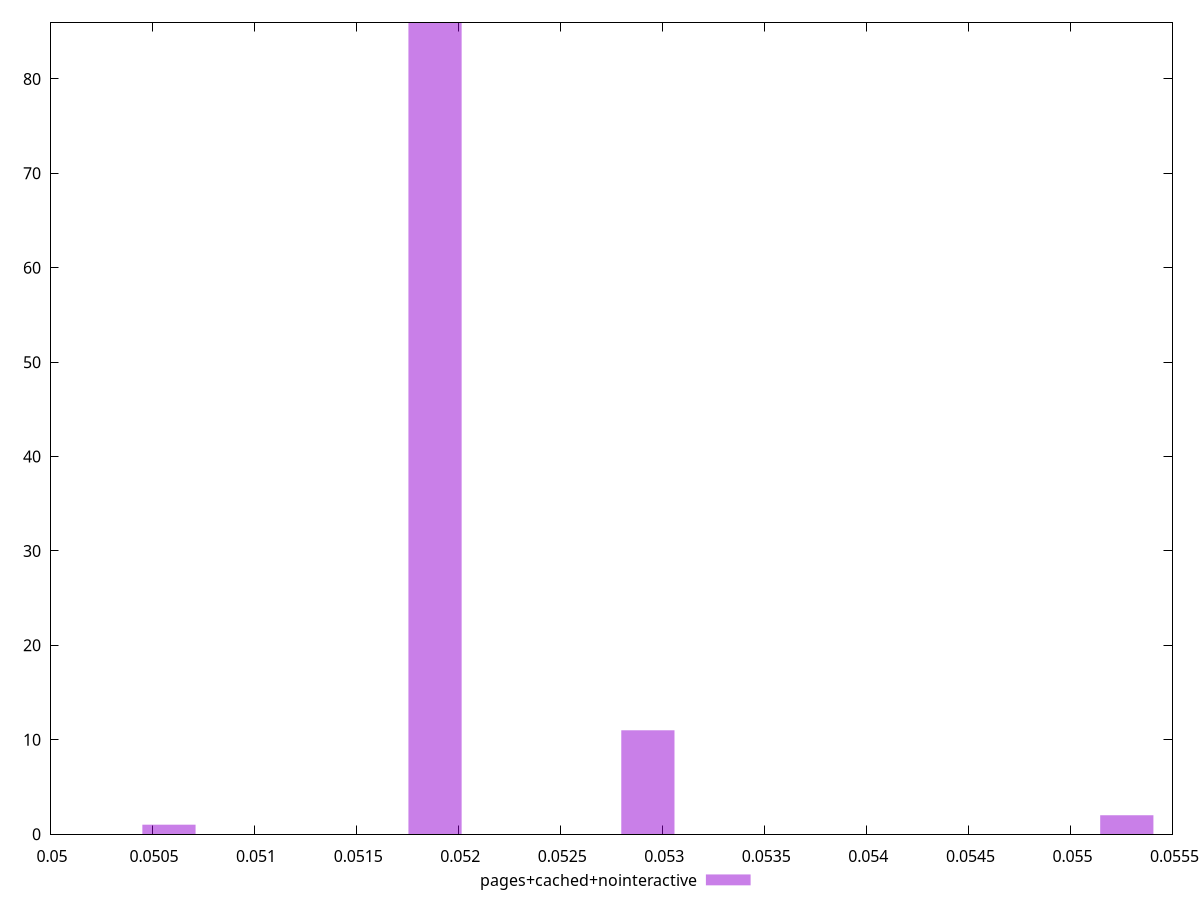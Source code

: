 $_pagesCachedNointeractive <<EOF
0.051886552772366513 86
0.05292949855673569 11
0.05527612657156634 2
0.050582870541905044 1
EOF
set key outside below
set terminal pngcairo
set output "report_00004_2020-11-02T20-21-41.718Z/unused-javascript/pages+cached+nointeractive//hist.png"
set yrange [0:86]
set boxwidth 0.00026073644609229404
set style fill transparent solid 0.5 noborder
plot $_pagesCachedNointeractive title "pages+cached+nointeractive" with boxes ,